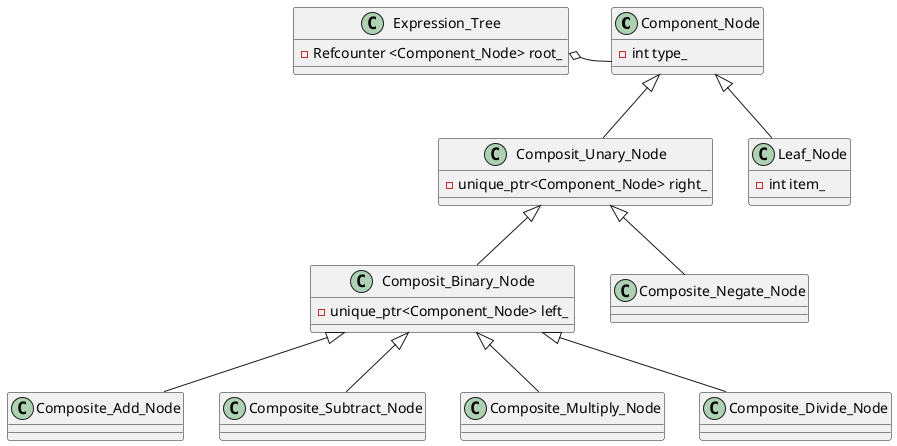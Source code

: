 
@startuml composite
    Component_Node <|-- Composit_Unary_Node
    Component_Node <|-- Leaf_Node
    Composit_Unary_Node <|-- Composit_Binary_Node 
    Composit_Unary_Node <|-- Composite_Negate_Node 
    Composit_Binary_Node <|-- Composite_Add_Node
    Composit_Binary_Node <|-- Composite_Subtract_Node
    Composit_Binary_Node <|-- Composite_Multiply_Node
    Composit_Binary_Node <|-- Composite_Divide_Node

    class Component_Node {
        -int type_
    }
    class Leaf_Node {
        -int item_
    }
    class Composit_Unary_Node {
        -unique_ptr<Component_Node> right_ 
    }
    class Composit_Binary_Node {
        -unique_ptr<Component_Node> left_
    }
    class Expression_Tree {
        -Refcounter <Component_Node> root_
    }
    Expression_Tree::root_ o- Component_Node 
@enduml
